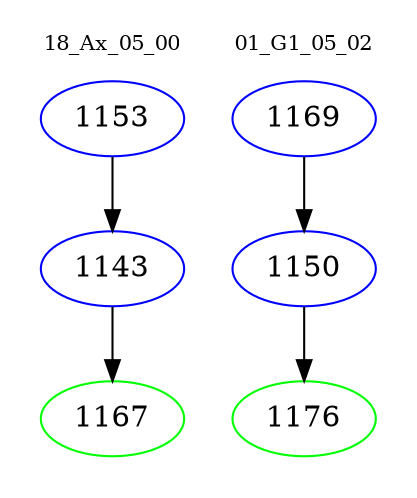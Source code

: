 digraph{
subgraph cluster_0 {
color = white
label = "18_Ax_05_00";
fontsize=10;
T0_1153 [label="1153", color="blue"]
T0_1153 -> T0_1143 [color="black"]
T0_1143 [label="1143", color="blue"]
T0_1143 -> T0_1167 [color="black"]
T0_1167 [label="1167", color="green"]
}
subgraph cluster_1 {
color = white
label = "01_G1_05_02";
fontsize=10;
T1_1169 [label="1169", color="blue"]
T1_1169 -> T1_1150 [color="black"]
T1_1150 [label="1150", color="blue"]
T1_1150 -> T1_1176 [color="black"]
T1_1176 [label="1176", color="green"]
}
}
